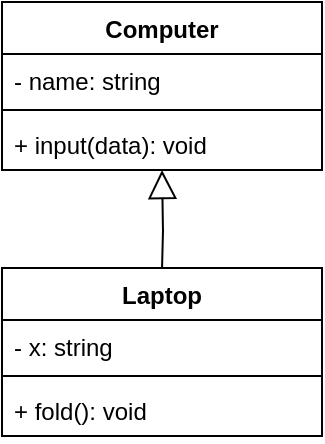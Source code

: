 <mxfile version="16.5.1" type="device"><diagram id="beDGnjfkKSLwrwUo9Oyk" name="Page-2"><mxGraphModel dx="868" dy="553" grid="1" gridSize="10" guides="1" tooltips="1" connect="1" arrows="1" fold="1" page="1" pageScale="1" pageWidth="850" pageHeight="1100" math="0" shadow="0"><root><mxCell id="rgCSnwu9Jpfe-jQjMlov-0"/><mxCell id="rgCSnwu9Jpfe-jQjMlov-1" parent="rgCSnwu9Jpfe-jQjMlov-0"/><mxCell id="rgCSnwu9Jpfe-jQjMlov-2" value="Computer" style="swimlane;fontStyle=1;align=center;verticalAlign=top;childLayout=stackLayout;horizontal=1;startSize=26;horizontalStack=0;resizeParent=1;resizeParentMax=0;resizeLast=0;collapsible=1;marginBottom=0;" parent="rgCSnwu9Jpfe-jQjMlov-1" vertex="1"><mxGeometry x="360" y="176" width="160" height="84" as="geometry"/></mxCell><mxCell id="rgCSnwu9Jpfe-jQjMlov-3" value="- name: string&#10;" style="text;strokeColor=none;fillColor=none;align=left;verticalAlign=top;spacingLeft=4;spacingRight=4;overflow=hidden;rotatable=0;points=[[0,0.5],[1,0.5]];portConstraint=eastwest;" parent="rgCSnwu9Jpfe-jQjMlov-2" vertex="1"><mxGeometry y="26" width="160" height="24" as="geometry"/></mxCell><mxCell id="rgCSnwu9Jpfe-jQjMlov-4" value="" style="line;strokeWidth=1;fillColor=none;align=left;verticalAlign=middle;spacingTop=-1;spacingLeft=3;spacingRight=3;rotatable=0;labelPosition=right;points=[];portConstraint=eastwest;" parent="rgCSnwu9Jpfe-jQjMlov-2" vertex="1"><mxGeometry y="50" width="160" height="8" as="geometry"/></mxCell><mxCell id="rgCSnwu9Jpfe-jQjMlov-5" value="+ input(data): void" style="text;strokeColor=none;fillColor=none;align=left;verticalAlign=top;spacingLeft=4;spacingRight=4;overflow=hidden;rotatable=0;points=[[0,0.5],[1,0.5]];portConstraint=eastwest;" parent="rgCSnwu9Jpfe-jQjMlov-2" vertex="1"><mxGeometry y="58" width="160" height="26" as="geometry"/></mxCell><mxCell id="rgCSnwu9Jpfe-jQjMlov-12" style="edgeStyle=orthogonalEdgeStyle;rounded=0;orthogonalLoop=1;jettySize=auto;html=1;endArrow=block;endFill=0;endSize=12;" parent="rgCSnwu9Jpfe-jQjMlov-1" edge="1"><mxGeometry relative="1" as="geometry"><mxPoint x="440" y="260" as="targetPoint"/><mxPoint x="440" y="310" as="sourcePoint"/></mxGeometry></mxCell><mxCell id="rgCSnwu9Jpfe-jQjMlov-8" value="Laptop" style="swimlane;fontStyle=1;align=center;verticalAlign=top;childLayout=stackLayout;horizontal=1;startSize=26;horizontalStack=0;resizeParent=1;resizeParentMax=0;resizeLast=0;collapsible=1;marginBottom=0;" parent="rgCSnwu9Jpfe-jQjMlov-1" vertex="1"><mxGeometry x="360" y="309" width="160" height="84" as="geometry"/></mxCell><mxCell id="rgCSnwu9Jpfe-jQjMlov-9" value="- x: string&#10;" style="text;strokeColor=none;fillColor=none;align=left;verticalAlign=top;spacingLeft=4;spacingRight=4;overflow=hidden;rotatable=0;points=[[0,0.5],[1,0.5]];portConstraint=eastwest;" parent="rgCSnwu9Jpfe-jQjMlov-8" vertex="1"><mxGeometry y="26" width="160" height="24" as="geometry"/></mxCell><mxCell id="rgCSnwu9Jpfe-jQjMlov-10" value="" style="line;strokeWidth=1;fillColor=none;align=left;verticalAlign=middle;spacingTop=-1;spacingLeft=3;spacingRight=3;rotatable=0;labelPosition=right;points=[];portConstraint=eastwest;" parent="rgCSnwu9Jpfe-jQjMlov-8" vertex="1"><mxGeometry y="50" width="160" height="8" as="geometry"/></mxCell><mxCell id="rgCSnwu9Jpfe-jQjMlov-11" value="+ fold(): void" style="text;strokeColor=none;fillColor=none;align=left;verticalAlign=top;spacingLeft=4;spacingRight=4;overflow=hidden;rotatable=0;points=[[0,0.5],[1,0.5]];portConstraint=eastwest;" parent="rgCSnwu9Jpfe-jQjMlov-8" vertex="1"><mxGeometry y="58" width="160" height="26" as="geometry"/></mxCell></root></mxGraphModel></diagram></mxfile>